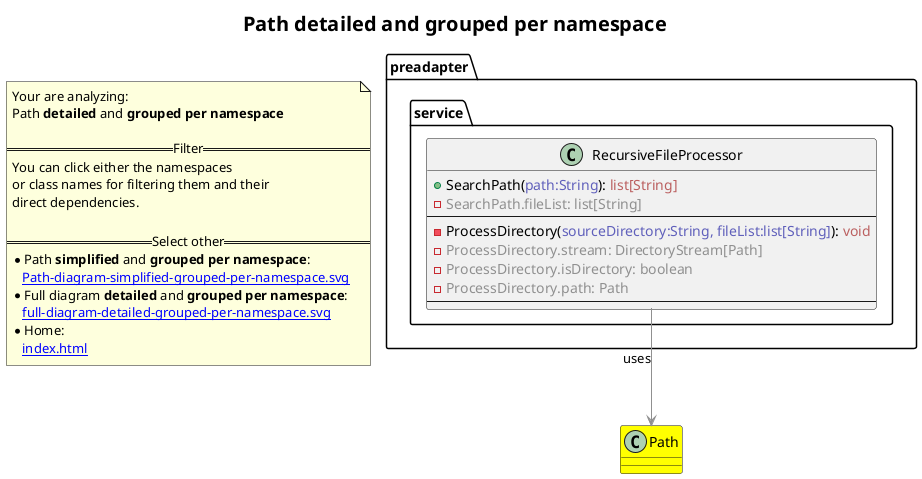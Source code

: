 @startuml
skinparam linetype ortho
title <size:20>Path **detailed** and **grouped per namespace**</size>
note "Your are analyzing:\nPath **detailed** and **grouped per namespace**\n\n==Filter==\nYou can click either the namespaces \nor class names for filtering them and their\ndirect dependencies.\n\n==Select other==\n* Path **simplified** and **grouped per namespace**:\n   [[Path-diagram-simplified-grouped-per-namespace.svg]]\n* Full diagram **detailed** and **grouped per namespace**:\n   [[full-diagram-detailed-grouped-per-namespace.svg]]\n* Home:\n   [[index.html]]" as FloatingNote
class Path [[Path-diagram-detailed-grouped-per-namespace.svg]] #yellow {
}
' Closing all previous_sub_namespace_list namespace None because file analysis is finished.
namespace preadapter [[preadapter-diagram-detailed-grouped-per-namespace.svg]] {
namespace preadapter.service [[preadapter.service-diagram-detailed-grouped-per-namespace.svg]] {
  class preadapter.service.RecursiveFileProcessor [[preadapter.service.RecursiveFileProcessor-diagram-detailed-grouped-per-namespace.svg]]  {
    + SearchPath(<font color="6060BB">path:String</font>): <font color="BB6060">list[String]</font>
    - <font color="909090">SearchPath.fileList: list[String]</font>
--
    - ProcessDirectory(<font color="6060BB">sourceDirectory:String, fileList:list[String]</font>): <font color="BB6060">void</font>
    - <font color="909090">ProcessDirectory.stream: DirectoryStream[Path]</font>
    - <font color="909090">ProcessDirectory.isDirectory: boolean</font>
    - <font color="909090">ProcessDirectory.path: Path</font>
--
  }
'Compared namespace preadapter.service [[preadapter.service-diagram-detailed-grouped-per-namespace.svg]] { with last element of   }
' Closing all previous_sub_namespace_list namespace None because file analysis is finished.
' Closing namespace service
}
' Closing namespace preadapter
}
 ' *************************************** 
 ' *************************************** 
 ' *************************************** 
' Class relations extracted from namespace:
' 
' Class relations extracted from namespace:
' preadapter.service
preadapter.service.RecursiveFileProcessor -[#909090]-> Path  : uses 
@enduml